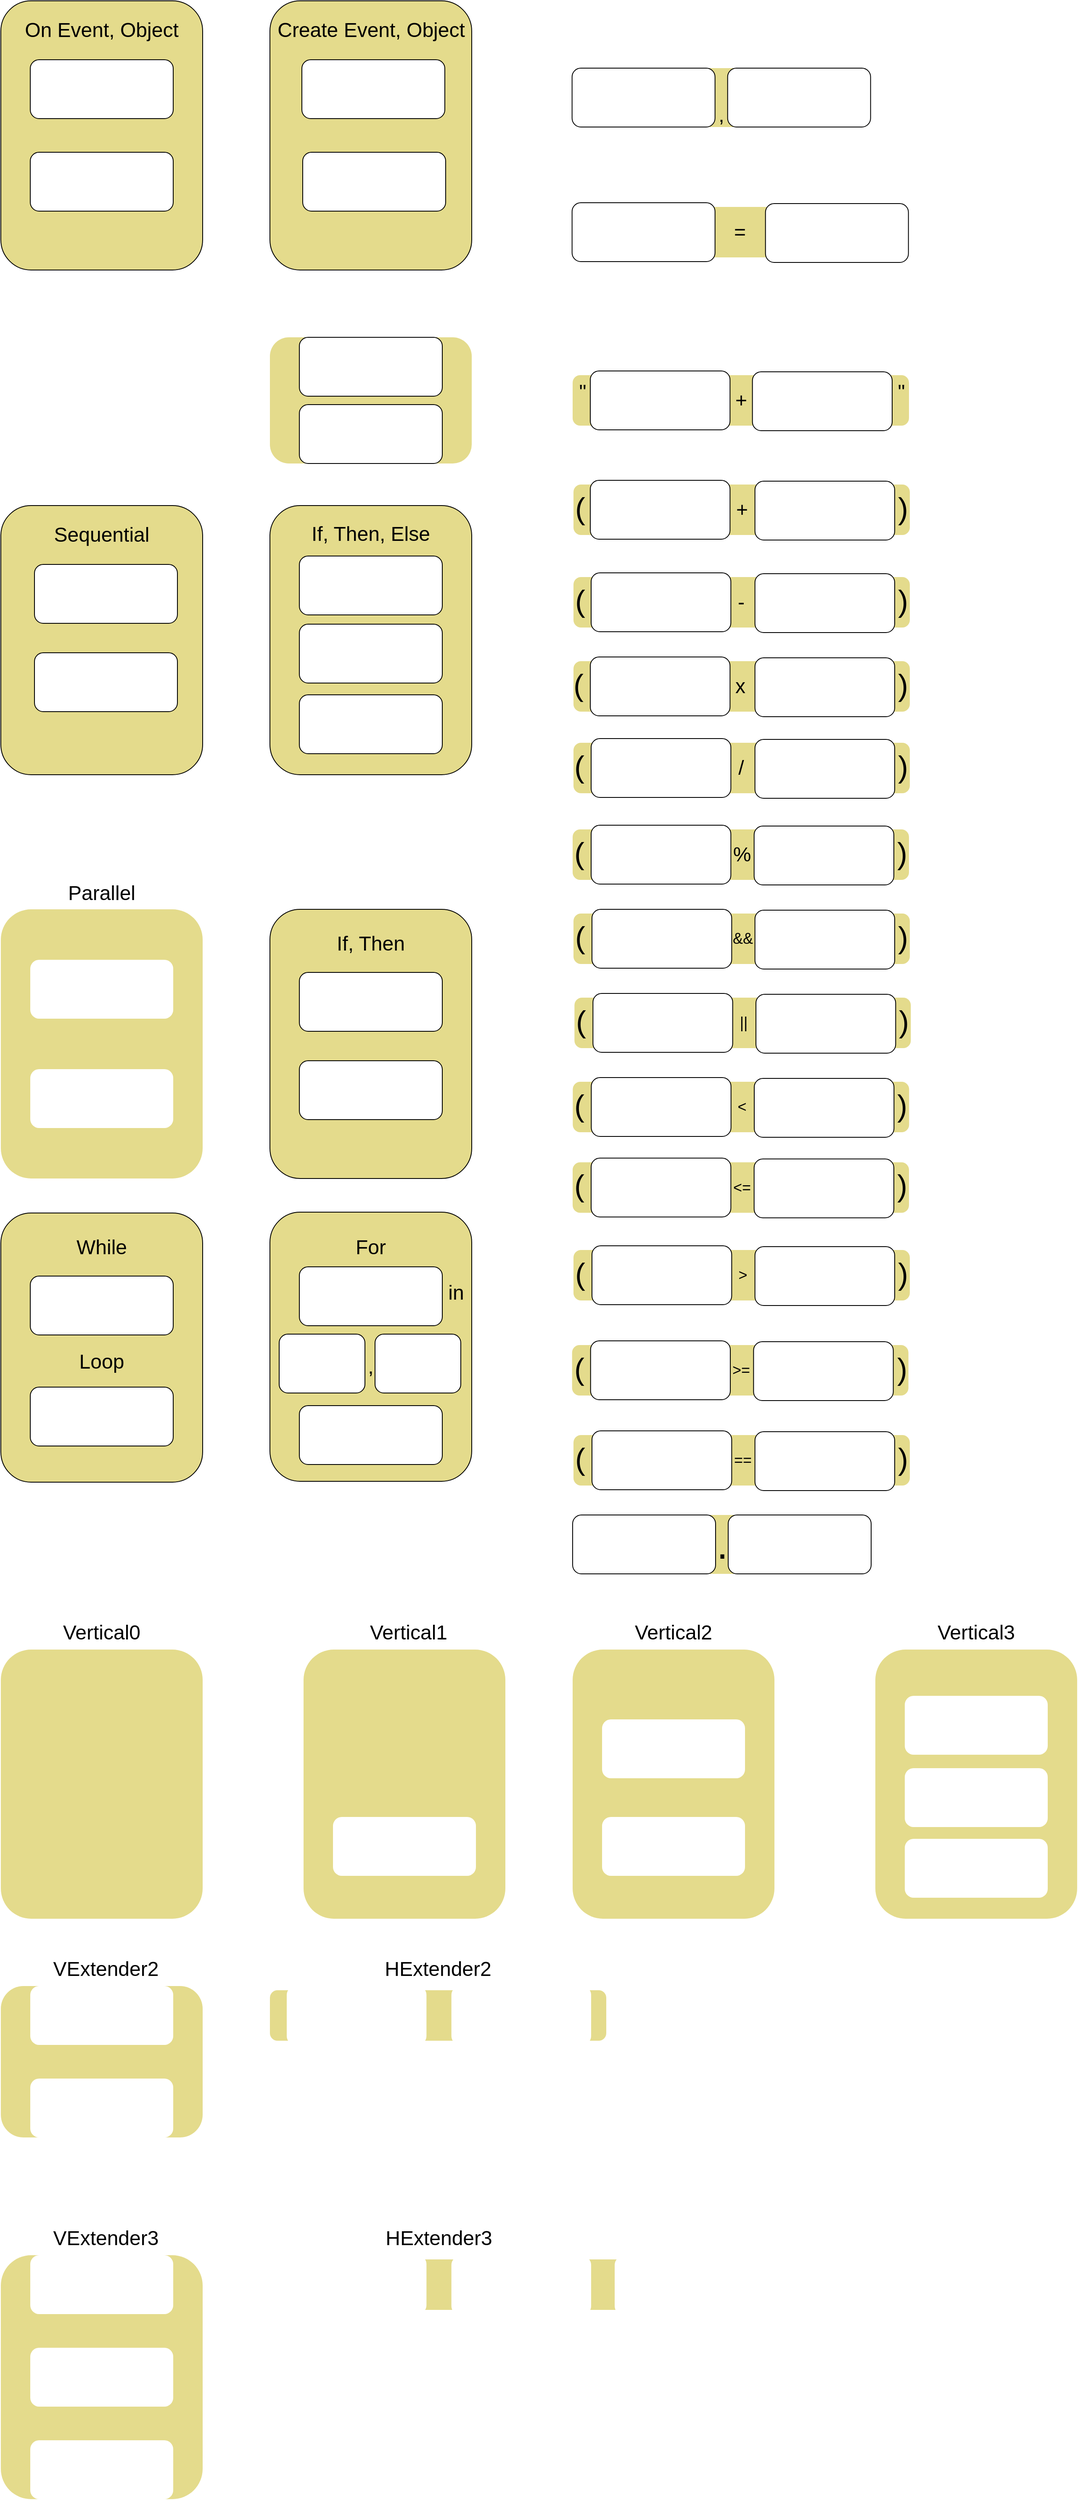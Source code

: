 <mxfile version="14.6.13" type="device"><diagram id="C5RBs43oDa-KdzZeNtuy" name="Page-1"><mxGraphModel dx="1024" dy="592" grid="1" gridSize="10" guides="0" tooltips="1" connect="1" arrows="1" fold="1" page="1" pageScale="1" pageWidth="827" pageHeight="1169" math="0" shadow="0"><root><mxCell id="WIyWlLk6GJQsqaUBKTNV-0"/><mxCell id="WIyWlLk6GJQsqaUBKTNV-1" parent="WIyWlLk6GJQsqaUBKTNV-0"/><mxCell id="fLa0QhMRzJj2EXV88VRr-15" value="" style="group" parent="WIyWlLk6GJQsqaUBKTNV-1" vertex="1" connectable="0"><mxGeometry x="480" y="520" width="240" height="150" as="geometry"/></mxCell><mxCell id="fLa0QhMRzJj2EXV88VRr-10" value="" style="rounded=1;whiteSpace=wrap;html=1;fillColor=#E4DB8C;fontSize=24;strokeColor=none;" parent="fLa0QhMRzJj2EXV88VRr-15" vertex="1"><mxGeometry width="240" height="150" as="geometry"/></mxCell><mxCell id="fLa0QhMRzJj2EXV88VRr-11" value="" style="rounded=1;whiteSpace=wrap;html=1;fontSize=24;" parent="fLa0QhMRzJj2EXV88VRr-15" vertex="1"><mxGeometry x="35" width="170" height="70" as="geometry"/></mxCell><mxCell id="fLa0QhMRzJj2EXV88VRr-12" value="" style="rounded=1;whiteSpace=wrap;html=1;fontSize=24;" parent="fLa0QhMRzJj2EXV88VRr-15" vertex="1"><mxGeometry x="35" y="80" width="170" height="70" as="geometry"/></mxCell><mxCell id="Khj2xPWjvTXFB7iyLM7t-1" value="" style="group" parent="WIyWlLk6GJQsqaUBKTNV-1" vertex="1" connectable="0"><mxGeometry x="480" y="120" width="240" height="320" as="geometry"/></mxCell><mxCell id="fLa0QhMRzJj2EXV88VRr-34" value="" style="rounded=1;whiteSpace=wrap;html=1;fillColor=#E4DB8C;fontSize=24;" parent="Khj2xPWjvTXFB7iyLM7t-1" vertex="1"><mxGeometry width="240" height="320" as="geometry"/></mxCell><mxCell id="fLa0QhMRzJj2EXV88VRr-35" value="Create Event, Object" style="text;html=1;strokeColor=none;fillColor=none;align=center;verticalAlign=middle;whiteSpace=wrap;rounded=0;fontSize=24;" parent="Khj2xPWjvTXFB7iyLM7t-1" vertex="1"><mxGeometry x="7.5" y="20" width="225" height="30" as="geometry"/></mxCell><mxCell id="fLa0QhMRzJj2EXV88VRr-36" value="" style="rounded=1;whiteSpace=wrap;html=1;fontSize=24;" parent="Khj2xPWjvTXFB7iyLM7t-1" vertex="1"><mxGeometry x="38" y="70" width="170" height="70" as="geometry"/></mxCell><mxCell id="fLa0QhMRzJj2EXV88VRr-182" value="" style="rounded=1;whiteSpace=wrap;html=1;fontSize=24;" parent="Khj2xPWjvTXFB7iyLM7t-1" vertex="1"><mxGeometry x="39" y="180" width="170" height="70" as="geometry"/></mxCell><mxCell id="Khj2xPWjvTXFB7iyLM7t-10" value="" style="group" parent="WIyWlLk6GJQsqaUBKTNV-1" vertex="1" connectable="0"><mxGeometry x="839.34" y="200" width="355" height="70" as="geometry"/></mxCell><mxCell id="fLa0QhMRzJj2EXV88VRr-70" value="" style="rounded=1;whiteSpace=wrap;html=1;fillColor=#E4DB8C;fontSize=24;strokeColor=none;" parent="Khj2xPWjvTXFB7iyLM7t-10" vertex="1"><mxGeometry x="5" width="350" height="70" as="geometry"/></mxCell><mxCell id="Khj2xPWjvTXFB7iyLM7t-9" value="," style="text;html=1;strokeColor=none;fillColor=none;align=center;verticalAlign=middle;whiteSpace=wrap;rounded=0;fontSize=24;" parent="Khj2xPWjvTXFB7iyLM7t-10" vertex="1"><mxGeometry x="168.5" y="41.25" width="18" height="28.75" as="geometry"/></mxCell><mxCell id="fLa0QhMRzJj2EXV88VRr-72" value="" style="rounded=1;whiteSpace=wrap;html=1;fontSize=24;" parent="Khj2xPWjvTXFB7iyLM7t-10" vertex="1"><mxGeometry x="185" width="170" height="70" as="geometry"/></mxCell><mxCell id="fLa0QhMRzJj2EXV88VRr-71" value="" style="rounded=1;whiteSpace=wrap;html=1;fontSize=24;" parent="Khj2xPWjvTXFB7iyLM7t-10" vertex="1"><mxGeometry width="170" height="70" as="geometry"/></mxCell><mxCell id="Khj2xPWjvTXFB7iyLM7t-11" value="" style="group" parent="WIyWlLk6GJQsqaUBKTNV-1" vertex="1" connectable="0"><mxGeometry x="840" y="560" width="400" height="71" as="geometry"/></mxCell><mxCell id="fLa0QhMRzJj2EXV88VRr-86" value="" style="rounded=1;whiteSpace=wrap;html=1;fillColor=#E4DB8C;fontSize=24;strokeColor=none;" parent="Khj2xPWjvTXFB7iyLM7t-11" vertex="1"><mxGeometry y="5" width="400" height="60" as="geometry"/></mxCell><mxCell id="fLa0QhMRzJj2EXV88VRr-87" value="" style="rounded=1;whiteSpace=wrap;html=1;fontSize=24;" parent="Khj2xPWjvTXFB7iyLM7t-11" vertex="1"><mxGeometry x="21" width="166.175" height="70" as="geometry"/></mxCell><mxCell id="fLa0QhMRzJj2EXV88VRr-88" value="" style="rounded=1;whiteSpace=wrap;html=1;fontSize=24;" parent="Khj2xPWjvTXFB7iyLM7t-11" vertex="1"><mxGeometry x="213.825" y="1" width="166.175" height="70" as="geometry"/></mxCell><mxCell id="fLa0QhMRzJj2EXV88VRr-89" value="+" style="text;html=1;strokeColor=none;fillColor=none;align=center;verticalAlign=middle;whiteSpace=wrap;rounded=0;fontSize=24;" parent="Khj2xPWjvTXFB7iyLM7t-11" vertex="1"><mxGeometry x="180.95" y="25" width="39.1" height="20" as="geometry"/></mxCell><mxCell id="fLa0QhMRzJj2EXV88VRr-90" value="&quot;" style="text;html=1;strokeColor=none;fillColor=none;align=center;verticalAlign=middle;whiteSpace=wrap;rounded=0;fontSize=24;" parent="Khj2xPWjvTXFB7iyLM7t-11" vertex="1"><mxGeometry x="5.17" y="15" width="13.83" height="20" as="geometry"/></mxCell><mxCell id="fLa0QhMRzJj2EXV88VRr-93" value="&quot;" style="text;html=1;strokeColor=none;fillColor=none;align=center;verticalAlign=middle;whiteSpace=wrap;rounded=0;fontSize=24;" parent="Khj2xPWjvTXFB7iyLM7t-11" vertex="1"><mxGeometry x="384.17" y="15" width="13.83" height="20" as="geometry"/></mxCell><mxCell id="Khj2xPWjvTXFB7iyLM7t-12" value="" style="group" parent="WIyWlLk6GJQsqaUBKTNV-1" vertex="1" connectable="0"><mxGeometry x="841" y="690" width="400" height="71" as="geometry"/></mxCell><mxCell id="fLa0QhMRzJj2EXV88VRr-94" value="" style="rounded=1;whiteSpace=wrap;html=1;fillColor=#E4DB8C;fontSize=24;strokeColor=none;" parent="Khj2xPWjvTXFB7iyLM7t-12" vertex="1"><mxGeometry y="5" width="400" height="60" as="geometry"/></mxCell><mxCell id="fLa0QhMRzJj2EXV88VRr-95" value="" style="rounded=1;whiteSpace=wrap;html=1;fontSize=24;" parent="Khj2xPWjvTXFB7iyLM7t-12" vertex="1"><mxGeometry x="20" width="166.175" height="70" as="geometry"/></mxCell><mxCell id="fLa0QhMRzJj2EXV88VRr-96" value="" style="rounded=1;whiteSpace=wrap;html=1;fontSize=24;" parent="Khj2xPWjvTXFB7iyLM7t-12" vertex="1"><mxGeometry x="215.825" y="1" width="166.175" height="70" as="geometry"/></mxCell><mxCell id="fLa0QhMRzJj2EXV88VRr-97" value="+" style="text;html=1;strokeColor=none;fillColor=none;align=center;verticalAlign=middle;whiteSpace=wrap;rounded=0;fontSize=24;" parent="Khj2xPWjvTXFB7iyLM7t-12" vertex="1"><mxGeometry x="180.95" y="25" width="39.1" height="20" as="geometry"/></mxCell><mxCell id="fLa0QhMRzJj2EXV88VRr-98" value="(" style="text;html=1;strokeColor=none;fillColor=none;align=center;verticalAlign=middle;whiteSpace=wrap;rounded=0;fontSize=36;" parent="Khj2xPWjvTXFB7iyLM7t-12" vertex="1"><mxGeometry x="1.17" y="5" width="13.83" height="55" as="geometry"/></mxCell><mxCell id="fLa0QhMRzJj2EXV88VRr-101" value=")" style="text;html=1;strokeColor=none;fillColor=none;align=center;verticalAlign=middle;whiteSpace=wrap;rounded=0;fontSize=36;" parent="Khj2xPWjvTXFB7iyLM7t-12" vertex="1"><mxGeometry x="385.17" y="5" width="13.83" height="55" as="geometry"/></mxCell><mxCell id="Khj2xPWjvTXFB7iyLM7t-13" value="" style="group" parent="WIyWlLk6GJQsqaUBKTNV-1" vertex="1" connectable="0"><mxGeometry x="841" y="800" width="400" height="71" as="geometry"/></mxCell><mxCell id="fLa0QhMRzJj2EXV88VRr-103" value="" style="rounded=1;whiteSpace=wrap;html=1;fillColor=#E4DB8C;fontSize=24;strokeColor=none;" parent="Khj2xPWjvTXFB7iyLM7t-13" vertex="1"><mxGeometry y="5" width="400" height="60" as="geometry"/></mxCell><mxCell id="fLa0QhMRzJj2EXV88VRr-104" value="" style="rounded=1;whiteSpace=wrap;html=1;fontSize=24;" parent="Khj2xPWjvTXFB7iyLM7t-13" vertex="1"><mxGeometry x="21" width="166.175" height="70" as="geometry"/></mxCell><mxCell id="fLa0QhMRzJj2EXV88VRr-105" value="" style="rounded=1;whiteSpace=wrap;html=1;fontSize=24;" parent="Khj2xPWjvTXFB7iyLM7t-13" vertex="1"><mxGeometry x="215.825" y="1" width="166.175" height="70" as="geometry"/></mxCell><mxCell id="fLa0QhMRzJj2EXV88VRr-106" value="-" style="text;html=1;strokeColor=none;fillColor=none;align=center;verticalAlign=middle;whiteSpace=wrap;rounded=0;fontSize=24;" parent="Khj2xPWjvTXFB7iyLM7t-13" vertex="1"><mxGeometry x="179.95" y="25" width="39.1" height="20" as="geometry"/></mxCell><mxCell id="fLa0QhMRzJj2EXV88VRr-107" value="(" style="text;html=1;strokeColor=none;fillColor=none;align=center;verticalAlign=middle;whiteSpace=wrap;rounded=0;fontSize=36;" parent="Khj2xPWjvTXFB7iyLM7t-13" vertex="1"><mxGeometry x="1.17" y="5" width="13.83" height="55" as="geometry"/></mxCell><mxCell id="fLa0QhMRzJj2EXV88VRr-108" value=")" style="text;html=1;strokeColor=none;fillColor=none;align=center;verticalAlign=middle;whiteSpace=wrap;rounded=0;fontSize=36;" parent="Khj2xPWjvTXFB7iyLM7t-13" vertex="1"><mxGeometry x="385.17" y="5" width="13.83" height="55" as="geometry"/></mxCell><mxCell id="Khj2xPWjvTXFB7iyLM7t-14" value="" style="group" parent="WIyWlLk6GJQsqaUBKTNV-1" vertex="1" connectable="0"><mxGeometry x="840.17" y="900" width="400.83" height="71" as="geometry"/></mxCell><mxCell id="fLa0QhMRzJj2EXV88VRr-109" value="" style="rounded=1;whiteSpace=wrap;html=1;fillColor=#E4DB8C;fontSize=24;strokeColor=none;" parent="Khj2xPWjvTXFB7iyLM7t-14" vertex="1"><mxGeometry x="0.83" y="5" width="400" height="60" as="geometry"/></mxCell><mxCell id="fLa0QhMRzJj2EXV88VRr-110" value="" style="rounded=1;whiteSpace=wrap;html=1;fontSize=24;" parent="Khj2xPWjvTXFB7iyLM7t-14" vertex="1"><mxGeometry x="20.83" width="166.175" height="70" as="geometry"/></mxCell><mxCell id="fLa0QhMRzJj2EXV88VRr-111" value="" style="rounded=1;whiteSpace=wrap;html=1;fontSize=24;" parent="Khj2xPWjvTXFB7iyLM7t-14" vertex="1"><mxGeometry x="216.655" y="1" width="166.175" height="70" as="geometry"/></mxCell><mxCell id="fLa0QhMRzJj2EXV88VRr-112" value="x" style="text;html=1;strokeColor=none;fillColor=none;align=center;verticalAlign=middle;whiteSpace=wrap;rounded=0;fontSize=24;" parent="Khj2xPWjvTXFB7iyLM7t-14" vertex="1"><mxGeometry x="179.78" y="25" width="39.1" height="20" as="geometry"/></mxCell><mxCell id="fLa0QhMRzJj2EXV88VRr-113" value="(" style="text;html=1;strokeColor=none;fillColor=none;align=center;verticalAlign=middle;whiteSpace=wrap;rounded=0;fontSize=36;" parent="Khj2xPWjvTXFB7iyLM7t-14" vertex="1"><mxGeometry y="5" width="13.83" height="55" as="geometry"/></mxCell><mxCell id="fLa0QhMRzJj2EXV88VRr-114" value=")" style="text;html=1;strokeColor=none;fillColor=none;align=center;verticalAlign=middle;whiteSpace=wrap;rounded=0;fontSize=36;" parent="Khj2xPWjvTXFB7iyLM7t-14" vertex="1"><mxGeometry x="386" y="5" width="13.83" height="55" as="geometry"/></mxCell><mxCell id="Khj2xPWjvTXFB7iyLM7t-15" value="" style="group" parent="WIyWlLk6GJQsqaUBKTNV-1" vertex="1" connectable="0"><mxGeometry x="841" y="997" width="400" height="71" as="geometry"/></mxCell><mxCell id="fLa0QhMRzJj2EXV88VRr-115" value="" style="rounded=1;whiteSpace=wrap;html=1;fillColor=#E4DB8C;fontSize=24;strokeColor=none;" parent="Khj2xPWjvTXFB7iyLM7t-15" vertex="1"><mxGeometry y="5" width="400" height="60" as="geometry"/></mxCell><mxCell id="fLa0QhMRzJj2EXV88VRr-116" value="" style="rounded=1;whiteSpace=wrap;html=1;fontSize=24;" parent="Khj2xPWjvTXFB7iyLM7t-15" vertex="1"><mxGeometry x="21" width="166.175" height="70" as="geometry"/></mxCell><mxCell id="fLa0QhMRzJj2EXV88VRr-117" value="" style="rounded=1;whiteSpace=wrap;html=1;fontSize=24;" parent="Khj2xPWjvTXFB7iyLM7t-15" vertex="1"><mxGeometry x="215.825" y="1" width="166.175" height="70" as="geometry"/></mxCell><mxCell id="fLa0QhMRzJj2EXV88VRr-118" value="/" style="text;html=1;strokeColor=none;fillColor=none;align=center;verticalAlign=middle;whiteSpace=wrap;rounded=0;fontSize=24;" parent="Khj2xPWjvTXFB7iyLM7t-15" vertex="1"><mxGeometry x="179.95" y="25" width="39.1" height="20" as="geometry"/></mxCell><mxCell id="fLa0QhMRzJj2EXV88VRr-119" value="(" style="text;html=1;strokeColor=none;fillColor=none;align=center;verticalAlign=middle;whiteSpace=wrap;rounded=0;fontSize=36;" parent="Khj2xPWjvTXFB7iyLM7t-15" vertex="1"><mxGeometry x="0.17" y="5" width="13.83" height="55" as="geometry"/></mxCell><mxCell id="fLa0QhMRzJj2EXV88VRr-120" value=")" style="text;html=1;strokeColor=none;fillColor=none;align=center;verticalAlign=middle;whiteSpace=wrap;rounded=0;fontSize=36;" parent="Khj2xPWjvTXFB7iyLM7t-15" vertex="1"><mxGeometry x="385.17" y="5" width="13.83" height="55" as="geometry"/></mxCell><mxCell id="Khj2xPWjvTXFB7iyLM7t-16" value="" style="group" parent="WIyWlLk6GJQsqaUBKTNV-1" vertex="1" connectable="0"><mxGeometry x="840" y="1100" width="400" height="71" as="geometry"/></mxCell><mxCell id="fLa0QhMRzJj2EXV88VRr-121" value="" style="rounded=1;whiteSpace=wrap;html=1;fillColor=#E4DB8C;fontSize=24;strokeColor=none;" parent="Khj2xPWjvTXFB7iyLM7t-16" vertex="1"><mxGeometry y="5" width="400" height="60" as="geometry"/></mxCell><mxCell id="fLa0QhMRzJj2EXV88VRr-122" value="" style="rounded=1;whiteSpace=wrap;html=1;fontSize=24;" parent="Khj2xPWjvTXFB7iyLM7t-16" vertex="1"><mxGeometry x="22" width="166.175" height="70" as="geometry"/></mxCell><mxCell id="fLa0QhMRzJj2EXV88VRr-123" value="" style="rounded=1;whiteSpace=wrap;html=1;fontSize=24;" parent="Khj2xPWjvTXFB7iyLM7t-16" vertex="1"><mxGeometry x="215.825" y="1" width="166.175" height="70" as="geometry"/></mxCell><mxCell id="fLa0QhMRzJj2EXV88VRr-124" value="%" style="text;html=1;strokeColor=none;fillColor=none;align=center;verticalAlign=middle;whiteSpace=wrap;rounded=0;fontSize=24;" parent="Khj2xPWjvTXFB7iyLM7t-16" vertex="1"><mxGeometry x="181.95" y="25" width="39.1" height="20" as="geometry"/></mxCell><mxCell id="fLa0QhMRzJj2EXV88VRr-125" value="(" style="text;html=1;strokeColor=none;fillColor=none;align=center;verticalAlign=middle;whiteSpace=wrap;rounded=0;fontSize=36;" parent="Khj2xPWjvTXFB7iyLM7t-16" vertex="1"><mxGeometry x="1.17" y="5" width="13.83" height="55" as="geometry"/></mxCell><mxCell id="fLa0QhMRzJj2EXV88VRr-126" value=")" style="text;html=1;strokeColor=none;fillColor=none;align=center;verticalAlign=middle;whiteSpace=wrap;rounded=0;fontSize=36;" parent="Khj2xPWjvTXFB7iyLM7t-16" vertex="1"><mxGeometry x="385.17" y="5" width="13.83" height="55" as="geometry"/></mxCell><mxCell id="Khj2xPWjvTXFB7iyLM7t-17" value="" style="group" parent="WIyWlLk6GJQsqaUBKTNV-1" vertex="1" connectable="0"><mxGeometry x="841" y="1200" width="400" height="71" as="geometry"/></mxCell><mxCell id="fLa0QhMRzJj2EXV88VRr-127" value="" style="rounded=1;whiteSpace=wrap;html=1;fillColor=#E4DB8C;fontSize=24;strokeColor=none;" parent="Khj2xPWjvTXFB7iyLM7t-17" vertex="1"><mxGeometry y="5" width="400" height="60" as="geometry"/></mxCell><mxCell id="fLa0QhMRzJj2EXV88VRr-128" value="" style="rounded=1;whiteSpace=wrap;html=1;fontSize=24;" parent="Khj2xPWjvTXFB7iyLM7t-17" vertex="1"><mxGeometry x="22" width="166.175" height="70" as="geometry"/></mxCell><mxCell id="fLa0QhMRzJj2EXV88VRr-129" value="" style="rounded=1;whiteSpace=wrap;html=1;fontSize=24;" parent="Khj2xPWjvTXFB7iyLM7t-17" vertex="1"><mxGeometry x="215.825" y="1" width="166.175" height="70" as="geometry"/></mxCell><mxCell id="fLa0QhMRzJj2EXV88VRr-130" value="&amp;amp;&amp;amp;" style="text;html=1;strokeColor=none;fillColor=none;align=center;verticalAlign=middle;whiteSpace=wrap;rounded=0;fontSize=18;" parent="Khj2xPWjvTXFB7iyLM7t-17" vertex="1"><mxGeometry x="181.95" y="25" width="39.1" height="20" as="geometry"/></mxCell><mxCell id="fLa0QhMRzJj2EXV88VRr-131" value="(" style="text;html=1;strokeColor=none;fillColor=none;align=center;verticalAlign=middle;whiteSpace=wrap;rounded=0;fontSize=36;" parent="Khj2xPWjvTXFB7iyLM7t-17" vertex="1"><mxGeometry x="1.17" y="5" width="13.83" height="55" as="geometry"/></mxCell><mxCell id="fLa0QhMRzJj2EXV88VRr-132" value=")" style="text;html=1;strokeColor=none;fillColor=none;align=center;verticalAlign=middle;whiteSpace=wrap;rounded=0;fontSize=36;" parent="Khj2xPWjvTXFB7iyLM7t-17" vertex="1"><mxGeometry x="385.17" y="5" width="13.83" height="55" as="geometry"/></mxCell><mxCell id="Khj2xPWjvTXFB7iyLM7t-18" value="" style="group" parent="WIyWlLk6GJQsqaUBKTNV-1" vertex="1" connectable="0"><mxGeometry x="842.17" y="1300" width="400.0" height="71" as="geometry"/></mxCell><mxCell id="fLa0QhMRzJj2EXV88VRr-139" value="" style="rounded=1;whiteSpace=wrap;html=1;fillColor=#E4DB8C;fontSize=24;strokeColor=none;" parent="Khj2xPWjvTXFB7iyLM7t-18" vertex="1"><mxGeometry y="5" width="400" height="60" as="geometry"/></mxCell><mxCell id="fLa0QhMRzJj2EXV88VRr-140" value="" style="rounded=1;whiteSpace=wrap;html=1;fontSize=24;" parent="Khj2xPWjvTXFB7iyLM7t-18" vertex="1"><mxGeometry x="22" width="166.175" height="70" as="geometry"/></mxCell><mxCell id="fLa0QhMRzJj2EXV88VRr-141" value="" style="rounded=1;whiteSpace=wrap;html=1;fontSize=24;" parent="Khj2xPWjvTXFB7iyLM7t-18" vertex="1"><mxGeometry x="215.825" y="1" width="166.175" height="70" as="geometry"/></mxCell><mxCell id="fLa0QhMRzJj2EXV88VRr-142" value="||" style="text;html=1;strokeColor=none;fillColor=none;align=center;verticalAlign=middle;whiteSpace=wrap;rounded=0;fontSize=18;" parent="Khj2xPWjvTXFB7iyLM7t-18" vertex="1"><mxGeometry x="181.95" y="25" width="39.1" height="20" as="geometry"/></mxCell><mxCell id="fLa0QhMRzJj2EXV88VRr-143" value="(" style="text;html=1;strokeColor=none;fillColor=none;align=center;verticalAlign=middle;whiteSpace=wrap;rounded=0;fontSize=36;" parent="Khj2xPWjvTXFB7iyLM7t-18" vertex="1"><mxGeometry x="1.17" y="5" width="13.83" height="55" as="geometry"/></mxCell><mxCell id="fLa0QhMRzJj2EXV88VRr-144" value=")" style="text;html=1;strokeColor=none;fillColor=none;align=center;verticalAlign=middle;whiteSpace=wrap;rounded=0;fontSize=36;" parent="Khj2xPWjvTXFB7iyLM7t-18" vertex="1"><mxGeometry x="385.17" y="5" width="13.83" height="55" as="geometry"/></mxCell><mxCell id="Khj2xPWjvTXFB7iyLM7t-19" value="" style="group" parent="WIyWlLk6GJQsqaUBKTNV-1" vertex="1" connectable="0"><mxGeometry x="840.17" y="1400" width="400.0" height="71" as="geometry"/></mxCell><mxCell id="fLa0QhMRzJj2EXV88VRr-145" value="" style="rounded=1;whiteSpace=wrap;html=1;fillColor=#E4DB8C;fontSize=24;strokeColor=none;" parent="Khj2xPWjvTXFB7iyLM7t-19" vertex="1"><mxGeometry y="5" width="400" height="60" as="geometry"/></mxCell><mxCell id="fLa0QhMRzJj2EXV88VRr-146" value="" style="rounded=1;whiteSpace=wrap;html=1;fontSize=24;" parent="Khj2xPWjvTXFB7iyLM7t-19" vertex="1"><mxGeometry x="22" width="166.175" height="70" as="geometry"/></mxCell><mxCell id="fLa0QhMRzJj2EXV88VRr-147" value="" style="rounded=1;whiteSpace=wrap;html=1;fontSize=24;" parent="Khj2xPWjvTXFB7iyLM7t-19" vertex="1"><mxGeometry x="215.825" y="1" width="166.175" height="70" as="geometry"/></mxCell><mxCell id="fLa0QhMRzJj2EXV88VRr-148" value="&amp;lt;" style="text;html=1;strokeColor=none;fillColor=none;align=center;verticalAlign=middle;whiteSpace=wrap;rounded=0;fontSize=18;" parent="Khj2xPWjvTXFB7iyLM7t-19" vertex="1"><mxGeometry x="181.95" y="25" width="39.1" height="20" as="geometry"/></mxCell><mxCell id="fLa0QhMRzJj2EXV88VRr-149" value="(" style="text;html=1;strokeColor=none;fillColor=none;align=center;verticalAlign=middle;whiteSpace=wrap;rounded=0;fontSize=36;" parent="Khj2xPWjvTXFB7iyLM7t-19" vertex="1"><mxGeometry x="1.17" y="5" width="13.83" height="55" as="geometry"/></mxCell><mxCell id="fLa0QhMRzJj2EXV88VRr-150" value=")" style="text;html=1;strokeColor=none;fillColor=none;align=center;verticalAlign=middle;whiteSpace=wrap;rounded=0;fontSize=36;" parent="Khj2xPWjvTXFB7iyLM7t-19" vertex="1"><mxGeometry x="385.17" y="5" width="13.83" height="55" as="geometry"/></mxCell><mxCell id="Khj2xPWjvTXFB7iyLM7t-20" value="" style="group" parent="WIyWlLk6GJQsqaUBKTNV-1" vertex="1" connectable="0"><mxGeometry x="840" y="1495.75" width="400" height="71" as="geometry"/></mxCell><mxCell id="fLa0QhMRzJj2EXV88VRr-151" value="" style="rounded=1;whiteSpace=wrap;html=1;fillColor=#E4DB8C;fontSize=24;strokeColor=none;" parent="Khj2xPWjvTXFB7iyLM7t-20" vertex="1"><mxGeometry y="5" width="400" height="60" as="geometry"/></mxCell><mxCell id="fLa0QhMRzJj2EXV88VRr-152" value="" style="rounded=1;whiteSpace=wrap;html=1;fontSize=24;" parent="Khj2xPWjvTXFB7iyLM7t-20" vertex="1"><mxGeometry x="22" width="166.175" height="70" as="geometry"/></mxCell><mxCell id="fLa0QhMRzJj2EXV88VRr-153" value="" style="rounded=1;whiteSpace=wrap;html=1;fontSize=24;" parent="Khj2xPWjvTXFB7iyLM7t-20" vertex="1"><mxGeometry x="215.825" y="1" width="166.175" height="70" as="geometry"/></mxCell><mxCell id="fLa0QhMRzJj2EXV88VRr-154" value="&amp;lt;=" style="text;html=1;strokeColor=none;fillColor=none;align=center;verticalAlign=middle;whiteSpace=wrap;rounded=0;fontSize=18;" parent="Khj2xPWjvTXFB7iyLM7t-20" vertex="1"><mxGeometry x="181.95" y="25" width="39.1" height="20" as="geometry"/></mxCell><mxCell id="fLa0QhMRzJj2EXV88VRr-155" value="(" style="text;html=1;strokeColor=none;fillColor=none;align=center;verticalAlign=middle;whiteSpace=wrap;rounded=0;fontSize=36;" parent="Khj2xPWjvTXFB7iyLM7t-20" vertex="1"><mxGeometry x="1.17" y="5" width="13.83" height="55" as="geometry"/></mxCell><mxCell id="fLa0QhMRzJj2EXV88VRr-156" value=")" style="text;html=1;strokeColor=none;fillColor=none;align=center;verticalAlign=middle;whiteSpace=wrap;rounded=0;fontSize=36;" parent="Khj2xPWjvTXFB7iyLM7t-20" vertex="1"><mxGeometry x="385.17" y="5" width="13.83" height="55" as="geometry"/></mxCell><mxCell id="Khj2xPWjvTXFB7iyLM7t-21" value="" style="group" parent="WIyWlLk6GJQsqaUBKTNV-1" vertex="1" connectable="0"><mxGeometry x="841" y="1600" width="400" height="71" as="geometry"/></mxCell><mxCell id="fLa0QhMRzJj2EXV88VRr-157" value="" style="rounded=1;whiteSpace=wrap;html=1;fillColor=#E4DB8C;fontSize=24;strokeColor=none;" parent="Khj2xPWjvTXFB7iyLM7t-21" vertex="1"><mxGeometry y="5" width="400" height="60" as="geometry"/></mxCell><mxCell id="fLa0QhMRzJj2EXV88VRr-158" value="" style="rounded=1;whiteSpace=wrap;html=1;fontSize=24;" parent="Khj2xPWjvTXFB7iyLM7t-21" vertex="1"><mxGeometry x="22" width="166.175" height="70" as="geometry"/></mxCell><mxCell id="fLa0QhMRzJj2EXV88VRr-159" value="" style="rounded=1;whiteSpace=wrap;html=1;fontSize=24;" parent="Khj2xPWjvTXFB7iyLM7t-21" vertex="1"><mxGeometry x="215.825" y="1" width="166.175" height="70" as="geometry"/></mxCell><mxCell id="fLa0QhMRzJj2EXV88VRr-160" value="&amp;gt;" style="text;html=1;strokeColor=none;fillColor=none;align=center;verticalAlign=middle;whiteSpace=wrap;rounded=0;fontSize=18;" parent="Khj2xPWjvTXFB7iyLM7t-21" vertex="1"><mxGeometry x="181.95" y="25" width="39.1" height="20" as="geometry"/></mxCell><mxCell id="fLa0QhMRzJj2EXV88VRr-161" value="(" style="text;html=1;strokeColor=none;fillColor=none;align=center;verticalAlign=middle;whiteSpace=wrap;rounded=0;fontSize=36;" parent="Khj2xPWjvTXFB7iyLM7t-21" vertex="1"><mxGeometry x="1.17" y="5" width="13.83" height="55" as="geometry"/></mxCell><mxCell id="fLa0QhMRzJj2EXV88VRr-162" value=")" style="text;html=1;strokeColor=none;fillColor=none;align=center;verticalAlign=middle;whiteSpace=wrap;rounded=0;fontSize=36;" parent="Khj2xPWjvTXFB7iyLM7t-21" vertex="1"><mxGeometry x="385.17" y="5" width="13.83" height="55" as="geometry"/></mxCell><mxCell id="Khj2xPWjvTXFB7iyLM7t-22" value="" style="group" parent="WIyWlLk6GJQsqaUBKTNV-1" vertex="1" connectable="0"><mxGeometry x="839.34" y="1713" width="400.0" height="71" as="geometry"/></mxCell><mxCell id="fLa0QhMRzJj2EXV88VRr-163" value="" style="rounded=1;whiteSpace=wrap;html=1;fillColor=#E4DB8C;fontSize=24;strokeColor=none;" parent="Khj2xPWjvTXFB7iyLM7t-22" vertex="1"><mxGeometry y="5" width="400" height="60" as="geometry"/></mxCell><mxCell id="fLa0QhMRzJj2EXV88VRr-164" value="" style="rounded=1;whiteSpace=wrap;html=1;fontSize=24;" parent="Khj2xPWjvTXFB7iyLM7t-22" vertex="1"><mxGeometry x="22" width="166.175" height="70" as="geometry"/></mxCell><mxCell id="fLa0QhMRzJj2EXV88VRr-165" value="" style="rounded=1;whiteSpace=wrap;html=1;fontSize=24;" parent="Khj2xPWjvTXFB7iyLM7t-22" vertex="1"><mxGeometry x="215.825" y="1" width="166.175" height="70" as="geometry"/></mxCell><mxCell id="fLa0QhMRzJj2EXV88VRr-166" value="&amp;gt;=" style="text;html=1;strokeColor=none;fillColor=none;align=center;verticalAlign=middle;whiteSpace=wrap;rounded=0;fontSize=18;" parent="Khj2xPWjvTXFB7iyLM7t-22" vertex="1"><mxGeometry x="181.95" y="25" width="39.1" height="20" as="geometry"/></mxCell><mxCell id="fLa0QhMRzJj2EXV88VRr-167" value="(" style="text;html=1;strokeColor=none;fillColor=none;align=center;verticalAlign=middle;whiteSpace=wrap;rounded=0;fontSize=36;" parent="Khj2xPWjvTXFB7iyLM7t-22" vertex="1"><mxGeometry x="1.17" y="5" width="13.83" height="55" as="geometry"/></mxCell><mxCell id="fLa0QhMRzJj2EXV88VRr-168" value=")" style="text;html=1;strokeColor=none;fillColor=none;align=center;verticalAlign=middle;whiteSpace=wrap;rounded=0;fontSize=36;" parent="Khj2xPWjvTXFB7iyLM7t-22" vertex="1"><mxGeometry x="385.17" y="5" width="13.83" height="55" as="geometry"/></mxCell><mxCell id="Khj2xPWjvTXFB7iyLM7t-23" value="" style="group" parent="WIyWlLk6GJQsqaUBKTNV-1" vertex="1" connectable="0"><mxGeometry x="841" y="1820" width="400" height="71" as="geometry"/></mxCell><mxCell id="fLa0QhMRzJj2EXV88VRr-169" value="" style="rounded=1;whiteSpace=wrap;html=1;fillColor=#E4DB8C;fontSize=24;strokeColor=none;" parent="Khj2xPWjvTXFB7iyLM7t-23" vertex="1"><mxGeometry y="5" width="400" height="60" as="geometry"/></mxCell><mxCell id="fLa0QhMRzJj2EXV88VRr-170" value="" style="rounded=1;whiteSpace=wrap;html=1;fontSize=24;" parent="Khj2xPWjvTXFB7iyLM7t-23" vertex="1"><mxGeometry x="22" width="166.175" height="70" as="geometry"/></mxCell><mxCell id="fLa0QhMRzJj2EXV88VRr-171" value="" style="rounded=1;whiteSpace=wrap;html=1;fontSize=24;" parent="Khj2xPWjvTXFB7iyLM7t-23" vertex="1"><mxGeometry x="215.825" y="1" width="166.175" height="70" as="geometry"/></mxCell><mxCell id="fLa0QhMRzJj2EXV88VRr-172" value="==" style="text;html=1;strokeColor=none;fillColor=none;align=center;verticalAlign=middle;whiteSpace=wrap;rounded=0;fontSize=18;" parent="Khj2xPWjvTXFB7iyLM7t-23" vertex="1"><mxGeometry x="181.95" y="25" width="39.1" height="20" as="geometry"/></mxCell><mxCell id="fLa0QhMRzJj2EXV88VRr-173" value="(" style="text;html=1;strokeColor=none;fillColor=none;align=center;verticalAlign=middle;whiteSpace=wrap;rounded=0;fontSize=36;" parent="Khj2xPWjvTXFB7iyLM7t-23" vertex="1"><mxGeometry x="1.17" y="5" width="13.83" height="55" as="geometry"/></mxCell><mxCell id="fLa0QhMRzJj2EXV88VRr-174" value=")" style="text;html=1;strokeColor=none;fillColor=none;align=center;verticalAlign=middle;whiteSpace=wrap;rounded=0;fontSize=36;" parent="Khj2xPWjvTXFB7iyLM7t-23" vertex="1"><mxGeometry x="385.17" y="5" width="13.83" height="55" as="geometry"/></mxCell><mxCell id="Khj2xPWjvTXFB7iyLM7t-24" value="" style="group" parent="WIyWlLk6GJQsqaUBKTNV-1" vertex="1" connectable="0"><mxGeometry x="840" y="1920" width="355" height="70" as="geometry"/></mxCell><mxCell id="fLa0QhMRzJj2EXV88VRr-201" value="" style="rounded=1;whiteSpace=wrap;html=1;fillColor=#E4DB8C;fontSize=24;strokeColor=none;" parent="Khj2xPWjvTXFB7iyLM7t-24" vertex="1"><mxGeometry x="5" width="350" height="70" as="geometry"/></mxCell><mxCell id="fLa0QhMRzJj2EXV88VRr-202" value="" style="rounded=1;whiteSpace=wrap;html=1;fontSize=24;" parent="Khj2xPWjvTXFB7iyLM7t-24" vertex="1"><mxGeometry x="185" width="170" height="70" as="geometry"/></mxCell><mxCell id="fLa0QhMRzJj2EXV88VRr-203" value="" style="rounded=1;whiteSpace=wrap;html=1;fontSize=24;" parent="Khj2xPWjvTXFB7iyLM7t-24" vertex="1"><mxGeometry width="170" height="70" as="geometry"/></mxCell><mxCell id="fLa0QhMRzJj2EXV88VRr-204" value="&lt;font style=&quot;font-size: 48px&quot;&gt;.&lt;/font&gt;" style="text;html=1;strokeColor=none;fillColor=none;align=center;verticalAlign=middle;whiteSpace=wrap;rounded=0;fontSize=18;" parent="Khj2xPWjvTXFB7iyLM7t-24" vertex="1"><mxGeometry x="167.5" y="24" width="20" height="22" as="geometry"/></mxCell><mxCell id="Khj2xPWjvTXFB7iyLM7t-25" value="" style="group" parent="WIyWlLk6GJQsqaUBKTNV-1" vertex="1" connectable="0"><mxGeometry x="480" y="1560" width="240" height="320" as="geometry"/></mxCell><mxCell id="fLa0QhMRzJj2EXV88VRr-59" value="" style="rounded=1;whiteSpace=wrap;html=1;fillColor=#E4DB8C;fontSize=24;" parent="Khj2xPWjvTXFB7iyLM7t-25" vertex="1"><mxGeometry width="240" height="320" as="geometry"/></mxCell><mxCell id="fLa0QhMRzJj2EXV88VRr-60" value="For" style="text;html=1;strokeColor=none;fillColor=none;align=center;verticalAlign=middle;whiteSpace=wrap;rounded=0;fontSize=24;" parent="Khj2xPWjvTXFB7iyLM7t-25" vertex="1"><mxGeometry x="58" y="28" width="124" height="28.75" as="geometry"/></mxCell><mxCell id="fLa0QhMRzJj2EXV88VRr-67" value="in" style="text;html=1;strokeColor=none;fillColor=none;align=center;verticalAlign=middle;whiteSpace=wrap;rounded=0;fontSize=24;" parent="Khj2xPWjvTXFB7iyLM7t-25" vertex="1"><mxGeometry x="210" y="81.25" width="23" height="28.75" as="geometry"/></mxCell><mxCell id="fLa0QhMRzJj2EXV88VRr-68" value="," style="text;html=1;strokeColor=none;fillColor=none;align=center;verticalAlign=middle;whiteSpace=wrap;rounded=0;fontSize=24;" parent="Khj2xPWjvTXFB7iyLM7t-25" vertex="1"><mxGeometry x="111" y="169.25" width="18" height="28.75" as="geometry"/></mxCell><mxCell id="Khj2xPWjvTXFB7iyLM7t-2" value="" style="rounded=1;whiteSpace=wrap;html=1;fontSize=24;" parent="Khj2xPWjvTXFB7iyLM7t-25" vertex="1"><mxGeometry x="35" y="65" width="170" height="70" as="geometry"/></mxCell><mxCell id="Khj2xPWjvTXFB7iyLM7t-5" value="" style="rounded=1;whiteSpace=wrap;html=1;fontSize=24;" parent="Khj2xPWjvTXFB7iyLM7t-25" vertex="1"><mxGeometry x="11" y="145" width="102" height="70" as="geometry"/></mxCell><mxCell id="Khj2xPWjvTXFB7iyLM7t-6" value="" style="rounded=1;whiteSpace=wrap;html=1;fontSize=24;" parent="Khj2xPWjvTXFB7iyLM7t-25" vertex="1"><mxGeometry x="125" y="145" width="102" height="70" as="geometry"/></mxCell><mxCell id="Khj2xPWjvTXFB7iyLM7t-7" value="" style="rounded=1;whiteSpace=wrap;html=1;fontSize=24;" parent="Khj2xPWjvTXFB7iyLM7t-25" vertex="1"><mxGeometry x="35" y="230" width="170" height="70" as="geometry"/></mxCell><mxCell id="Khj2xPWjvTXFB7iyLM7t-26" value="" style="group" parent="WIyWlLk6GJQsqaUBKTNV-1" vertex="1" connectable="0"><mxGeometry x="480" y="720" width="240" height="320" as="geometry"/></mxCell><mxCell id="fLa0QhMRzJj2EXV88VRr-16" value="" style="group" parent="Khj2xPWjvTXFB7iyLM7t-26" vertex="1" connectable="0"><mxGeometry y="30" width="240" height="150" as="geometry"/></mxCell><mxCell id="fLa0QhMRzJj2EXV88VRr-17" value="" style="rounded=1;whiteSpace=wrap;html=1;fillColor=#E4DB8C;fontSize=24;strokeColor=none;" parent="fLa0QhMRzJj2EXV88VRr-16" vertex="1"><mxGeometry width="240" height="150" as="geometry"/></mxCell><mxCell id="fLa0QhMRzJj2EXV88VRr-18" value="" style="rounded=1;whiteSpace=wrap;html=1;fontSize=24;" parent="fLa0QhMRzJj2EXV88VRr-16" vertex="1"><mxGeometry x="35" width="170" height="70" as="geometry"/></mxCell><mxCell id="fLa0QhMRzJj2EXV88VRr-19" value="" style="rounded=1;whiteSpace=wrap;html=1;fontSize=24;" parent="fLa0QhMRzJj2EXV88VRr-16" vertex="1"><mxGeometry x="35" y="80" width="170" height="70" as="geometry"/></mxCell><mxCell id="fLa0QhMRzJj2EXV88VRr-45" value="" style="rounded=1;whiteSpace=wrap;html=1;fillColor=#E4DB8C;fontSize=24;" parent="Khj2xPWjvTXFB7iyLM7t-26" vertex="1"><mxGeometry width="240" height="320" as="geometry"/></mxCell><mxCell id="fLa0QhMRzJj2EXV88VRr-46" value="If, Then, Else" style="text;html=1;strokeColor=none;fillColor=none;align=center;verticalAlign=middle;whiteSpace=wrap;rounded=0;fontSize=24;" parent="Khj2xPWjvTXFB7iyLM7t-26" vertex="1"><mxGeometry x="44" y="20" width="152" height="28.75" as="geometry"/></mxCell><mxCell id="fLa0QhMRzJj2EXV88VRr-47" value="" style="rounded=1;whiteSpace=wrap;html=1;fontSize=24;" parent="Khj2xPWjvTXFB7iyLM7t-26" vertex="1"><mxGeometry x="35" y="60" width="170" height="70" as="geometry"/></mxCell><mxCell id="fLa0QhMRzJj2EXV88VRr-49" value="" style="rounded=1;whiteSpace=wrap;html=1;fontSize=24;" parent="Khj2xPWjvTXFB7iyLM7t-26" vertex="1"><mxGeometry x="35" y="141" width="170" height="70" as="geometry"/></mxCell><mxCell id="fLa0QhMRzJj2EXV88VRr-51" value="" style="rounded=1;whiteSpace=wrap;html=1;fontSize=24;" parent="Khj2xPWjvTXFB7iyLM7t-26" vertex="1"><mxGeometry x="35" y="225" width="170" height="70" as="geometry"/></mxCell><mxCell id="Khj2xPWjvTXFB7iyLM7t-28" value="" style="group" parent="WIyWlLk6GJQsqaUBKTNV-1" vertex="1" connectable="0"><mxGeometry x="160" y="1561" width="240" height="320" as="geometry"/></mxCell><mxCell id="fLa0QhMRzJj2EXV88VRr-53" value="" style="rounded=1;whiteSpace=wrap;html=1;fillColor=#E4DB8C;fontSize=24;" parent="Khj2xPWjvTXFB7iyLM7t-28" vertex="1"><mxGeometry width="240" height="320" as="geometry"/></mxCell><mxCell id="fLa0QhMRzJj2EXV88VRr-54" value="While" style="text;html=1;strokeColor=none;fillColor=none;align=center;verticalAlign=middle;whiteSpace=wrap;rounded=0;fontSize=24;" parent="Khj2xPWjvTXFB7iyLM7t-28" vertex="1"><mxGeometry x="58" y="27" width="124" height="28.75" as="geometry"/></mxCell><mxCell id="fLa0QhMRzJj2EXV88VRr-55" value="" style="rounded=1;whiteSpace=wrap;html=1;fontSize=24;" parent="Khj2xPWjvTXFB7iyLM7t-28" vertex="1"><mxGeometry x="35" y="75" width="170" height="70" as="geometry"/></mxCell><mxCell id="fLa0QhMRzJj2EXV88VRr-56" value="Loop" style="text;html=1;strokeColor=none;fillColor=none;align=center;verticalAlign=middle;whiteSpace=wrap;rounded=0;fontSize=24;" parent="Khj2xPWjvTXFB7iyLM7t-28" vertex="1"><mxGeometry x="58" y="163" width="124" height="28.75" as="geometry"/></mxCell><mxCell id="fLa0QhMRzJj2EXV88VRr-57" value="" style="rounded=1;whiteSpace=wrap;html=1;fontSize=24;" parent="Khj2xPWjvTXFB7iyLM7t-28" vertex="1"><mxGeometry x="35" y="207" width="170" height="70" as="geometry"/></mxCell><mxCell id="qg_aNjlFllyO2h5Xee6j-0" value="Parallel" style="text;html=1;strokeColor=none;fillColor=none;align=center;verticalAlign=middle;whiteSpace=wrap;rounded=0;fontSize=24;" parent="WIyWlLk6GJQsqaUBKTNV-1" vertex="1"><mxGeometry x="220" y="1171" width="120" height="20" as="geometry"/></mxCell><mxCell id="fLa0QhMRzJj2EXV88VRr-38" value="" style="rounded=1;whiteSpace=wrap;html=1;fillColor=#E4DB8C;fontSize=24;" parent="WIyWlLk6GJQsqaUBKTNV-1" vertex="1"><mxGeometry x="480" y="1200" width="240" height="320" as="geometry"/></mxCell><mxCell id="fLa0QhMRzJj2EXV88VRr-39" value="If, Then" style="text;html=1;strokeColor=none;fillColor=none;align=center;verticalAlign=middle;whiteSpace=wrap;rounded=0;fontSize=24;" parent="WIyWlLk6GJQsqaUBKTNV-1" vertex="1"><mxGeometry x="538" y="1227" width="124" height="28.75" as="geometry"/></mxCell><mxCell id="fLa0QhMRzJj2EXV88VRr-40" value="" style="rounded=1;whiteSpace=wrap;html=1;fontSize=24;" parent="WIyWlLk6GJQsqaUBKTNV-1" vertex="1"><mxGeometry x="515" y="1275" width="170" height="70" as="geometry"/></mxCell><mxCell id="fLa0QhMRzJj2EXV88VRr-42" value="" style="rounded=1;whiteSpace=wrap;html=1;fontSize=24;" parent="WIyWlLk6GJQsqaUBKTNV-1" vertex="1"><mxGeometry x="515" y="1380" width="170" height="70" as="geometry"/></mxCell><mxCell id="qg_aNjlFllyO2h5Xee6j-1" value="" style="group" parent="WIyWlLk6GJQsqaUBKTNV-1" vertex="1" connectable="0"><mxGeometry x="160" y="1200" width="240" height="320" as="geometry"/></mxCell><mxCell id="fLa0QhMRzJj2EXV88VRr-27" value="" style="rounded=1;whiteSpace=wrap;html=1;fillColor=#E4DB8C;fontSize=24;strokeColor=none;" parent="qg_aNjlFllyO2h5Xee6j-1" vertex="1"><mxGeometry width="240" height="320" as="geometry"/></mxCell><mxCell id="fLa0QhMRzJj2EXV88VRr-29" value="" style="rounded=1;whiteSpace=wrap;html=1;fontSize=24;strokeColor=none;" parent="qg_aNjlFllyO2h5Xee6j-1" vertex="1"><mxGeometry x="35" y="60" width="170" height="70" as="geometry"/></mxCell><mxCell id="fLa0QhMRzJj2EXV88VRr-184" value="" style="rounded=1;whiteSpace=wrap;html=1;fontSize=24;strokeColor=none;" parent="qg_aNjlFllyO2h5Xee6j-1" vertex="1"><mxGeometry x="35" y="190" width="170" height="70" as="geometry"/></mxCell><mxCell id="oijJLywJ70wURL0wOMhq-9" value="Vertical2" style="text;html=1;strokeColor=none;fillColor=none;align=center;verticalAlign=middle;whiteSpace=wrap;rounded=0;fontSize=24;" parent="WIyWlLk6GJQsqaUBKTNV-1" vertex="1"><mxGeometry x="900" y="2050" width="120" height="20" as="geometry"/></mxCell><mxCell id="fLa0QhMRzJj2EXV88VRr-3" value="" style="rounded=1;whiteSpace=wrap;html=1;fillColor=#E4DB8C;fontSize=24;" parent="WIyWlLk6GJQsqaUBKTNV-1" vertex="1"><mxGeometry x="160" y="720" width="240" height="320" as="geometry"/></mxCell><mxCell id="fLa0QhMRzJj2EXV88VRr-5" value="Sequential" style="text;html=1;strokeColor=none;fillColor=none;align=center;verticalAlign=middle;whiteSpace=wrap;rounded=0;fontSize=24;" parent="WIyWlLk6GJQsqaUBKTNV-1" vertex="1"><mxGeometry x="218" y="740" width="124" height="30" as="geometry"/></mxCell><mxCell id="fLa0QhMRzJj2EXV88VRr-6" value="" style="rounded=1;whiteSpace=wrap;html=1;fontSize=24;" parent="WIyWlLk6GJQsqaUBKTNV-1" vertex="1"><mxGeometry x="200" y="790" width="170" height="70" as="geometry"/></mxCell><mxCell id="fLa0QhMRzJj2EXV88VRr-183" value="" style="rounded=1;whiteSpace=wrap;html=1;fontSize=24;" parent="WIyWlLk6GJQsqaUBKTNV-1" vertex="1"><mxGeometry x="200" y="895" width="170" height="70" as="geometry"/></mxCell><mxCell id="oijJLywJ70wURL0wOMhq-32" value="Vertical3" style="text;html=1;strokeColor=none;fillColor=none;align=center;verticalAlign=middle;whiteSpace=wrap;rounded=0;fontSize=24;" parent="WIyWlLk6GJQsqaUBKTNV-1" vertex="1"><mxGeometry x="1260" y="2050" width="120" height="20" as="geometry"/></mxCell><mxCell id="oijJLywJ70wURL0wOMhq-45" value="" style="group" parent="WIyWlLk6GJQsqaUBKTNV-1" vertex="1" connectable="0"><mxGeometry x="840" y="2080" width="240" height="320" as="geometry"/></mxCell><mxCell id="oijJLywJ70wURL0wOMhq-6" value="" style="rounded=1;whiteSpace=wrap;html=1;fillColor=#E4DB8C;fontSize=24;strokeColor=none;" parent="oijJLywJ70wURL0wOMhq-45" vertex="1"><mxGeometry width="240" height="320" as="geometry"/></mxCell><mxCell id="oijJLywJ70wURL0wOMhq-7" value="" style="rounded=1;whiteSpace=wrap;html=1;fontSize=24;strokeColor=none;" parent="oijJLywJ70wURL0wOMhq-45" vertex="1"><mxGeometry x="35" y="83" width="170" height="70" as="geometry"/></mxCell><mxCell id="oijJLywJ70wURL0wOMhq-8" value="" style="rounded=1;whiteSpace=wrap;html=1;fontSize=24;strokeColor=none;" parent="oijJLywJ70wURL0wOMhq-45" vertex="1"><mxGeometry x="35" y="199" width="170" height="70" as="geometry"/></mxCell><mxCell id="oijJLywJ70wURL0wOMhq-46" value="" style="group" parent="WIyWlLk6GJQsqaUBKTNV-1" vertex="1" connectable="0"><mxGeometry x="1200" y="2080" width="240" height="320" as="geometry"/></mxCell><mxCell id="oijJLywJ70wURL0wOMhq-38" value="" style="rounded=1;whiteSpace=wrap;html=1;fillColor=#E4DB8C;fontSize=24;strokeColor=none;" parent="oijJLywJ70wURL0wOMhq-46" vertex="1"><mxGeometry width="240" height="320" as="geometry"/></mxCell><mxCell id="oijJLywJ70wURL0wOMhq-39" value="" style="rounded=1;whiteSpace=wrap;html=1;fontSize=24;strokeColor=none;" parent="oijJLywJ70wURL0wOMhq-46" vertex="1"><mxGeometry x="35" y="55" width="170" height="70" as="geometry"/></mxCell><mxCell id="oijJLywJ70wURL0wOMhq-40" value="" style="rounded=1;whiteSpace=wrap;html=1;fontSize=24;strokeColor=none;" parent="oijJLywJ70wURL0wOMhq-46" vertex="1"><mxGeometry x="35" y="141" width="170" height="70" as="geometry"/></mxCell><mxCell id="oijJLywJ70wURL0wOMhq-42" value="" style="rounded=1;whiteSpace=wrap;html=1;fontSize=24;strokeColor=none;" parent="oijJLywJ70wURL0wOMhq-46" vertex="1"><mxGeometry x="35" y="225" width="170" height="70" as="geometry"/></mxCell><mxCell id="4N91rjjG2SzVzeq71dif-4" value="VExtender2" style="text;html=1;strokeColor=none;fillColor=none;align=center;verticalAlign=middle;whiteSpace=wrap;rounded=0;fontSize=24;" parent="WIyWlLk6GJQsqaUBKTNV-1" vertex="1"><mxGeometry x="225" y="2450" width="120" height="20" as="geometry"/></mxCell><mxCell id="4N91rjjG2SzVzeq71dif-5" value="" style="group" parent="WIyWlLk6GJQsqaUBKTNV-1" vertex="1" connectable="0"><mxGeometry x="160" y="2480" width="240" height="180" as="geometry"/></mxCell><mxCell id="4N91rjjG2SzVzeq71dif-1" value="" style="rounded=1;whiteSpace=wrap;html=1;fillColor=#E4DB8C;fontSize=24;strokeColor=none;" parent="4N91rjjG2SzVzeq71dif-5" vertex="1"><mxGeometry width="240" height="180" as="geometry"/></mxCell><mxCell id="4N91rjjG2SzVzeq71dif-2" value="" style="rounded=1;whiteSpace=wrap;html=1;fontSize=24;strokeColor=none;" parent="4N91rjjG2SzVzeq71dif-5" vertex="1"><mxGeometry x="35" width="170" height="70" as="geometry"/></mxCell><mxCell id="4N91rjjG2SzVzeq71dif-3" value="" style="rounded=1;whiteSpace=wrap;html=1;fontSize=24;strokeColor=none;" parent="4N91rjjG2SzVzeq71dif-5" vertex="1"><mxGeometry x="35" y="110" width="170" height="70" as="geometry"/></mxCell><mxCell id="4N91rjjG2SzVzeq71dif-21" value="HExtender2" style="text;html=1;strokeColor=none;fillColor=none;align=center;verticalAlign=middle;whiteSpace=wrap;rounded=0;fontSize=24;" parent="WIyWlLk6GJQsqaUBKTNV-1" vertex="1"><mxGeometry x="620" y="2450" width="120" height="20" as="geometry"/></mxCell><mxCell id="4N91rjjG2SzVzeq71dif-22" value="VExtender3" style="text;html=1;strokeColor=none;fillColor=none;align=center;verticalAlign=middle;whiteSpace=wrap;rounded=0;fontSize=24;" parent="WIyWlLk6GJQsqaUBKTNV-1" vertex="1"><mxGeometry x="225" y="2770" width="120" height="20" as="geometry"/></mxCell><mxCell id="4N91rjjG2SzVzeq71dif-27" value="HExtender3" style="text;html=1;strokeColor=none;fillColor=none;align=center;verticalAlign=middle;whiteSpace=wrap;rounded=0;fontSize=24;" parent="WIyWlLk6GJQsqaUBKTNV-1" vertex="1"><mxGeometry x="621" y="2770" width="120" height="20" as="geometry"/></mxCell><mxCell id="4N91rjjG2SzVzeq71dif-35" value="" style="group" parent="WIyWlLk6GJQsqaUBKTNV-1" vertex="1" connectable="0"><mxGeometry x="160" y="2800" width="240" height="290" as="geometry"/></mxCell><mxCell id="4N91rjjG2SzVzeq71dif-24" value="" style="rounded=1;whiteSpace=wrap;html=1;fillColor=#E4DB8C;fontSize=24;strokeColor=none;" parent="4N91rjjG2SzVzeq71dif-35" vertex="1"><mxGeometry width="240" height="290" as="geometry"/></mxCell><mxCell id="4N91rjjG2SzVzeq71dif-25" value="" style="rounded=1;whiteSpace=wrap;html=1;fontSize=24;strokeColor=none;" parent="4N91rjjG2SzVzeq71dif-35" vertex="1"><mxGeometry x="35" width="170" height="70" as="geometry"/></mxCell><mxCell id="4N91rjjG2SzVzeq71dif-26" value="" style="rounded=1;whiteSpace=wrap;html=1;fontSize=24;strokeColor=none;" parent="4N91rjjG2SzVzeq71dif-35" vertex="1"><mxGeometry x="35" y="110" width="170" height="70" as="geometry"/></mxCell><mxCell id="4N91rjjG2SzVzeq71dif-31" value="" style="rounded=1;whiteSpace=wrap;html=1;fontSize=24;strokeColor=none;" parent="4N91rjjG2SzVzeq71dif-35" vertex="1"><mxGeometry x="35" y="220" width="170" height="70" as="geometry"/></mxCell><mxCell id="4N91rjjG2SzVzeq71dif-37" value="" style="group" parent="WIyWlLk6GJQsqaUBKTNV-1" vertex="1" connectable="0"><mxGeometry x="500" y="2800" width="556.175" height="71" as="geometry"/></mxCell><mxCell id="4N91rjjG2SzVzeq71dif-28" value="" style="rounded=1;whiteSpace=wrap;html=1;fillColor=#E4DB8C;fontSize=24;strokeColor=none;" parent="4N91rjjG2SzVzeq71dif-37" vertex="1"><mxGeometry y="5" width="550" height="60" as="geometry"/></mxCell><mxCell id="4N91rjjG2SzVzeq71dif-29" value="" style="rounded=1;whiteSpace=wrap;html=1;fontSize=24;strokeColor=none;" parent="4N91rjjG2SzVzeq71dif-37" vertex="1"><mxGeometry width="166.175" height="70" as="geometry"/></mxCell><mxCell id="4N91rjjG2SzVzeq71dif-30" value="" style="rounded=1;whiteSpace=wrap;html=1;fontSize=24;strokeColor=none;" parent="4N91rjjG2SzVzeq71dif-37" vertex="1"><mxGeometry x="195.825" y="1" width="166.175" height="70" as="geometry"/></mxCell><mxCell id="4N91rjjG2SzVzeq71dif-32" value="" style="rounded=1;whiteSpace=wrap;html=1;fontSize=24;strokeColor=none;" parent="4N91rjjG2SzVzeq71dif-37" vertex="1"><mxGeometry x="390" y="1" width="166.175" height="70" as="geometry"/></mxCell><mxCell id="4N91rjjG2SzVzeq71dif-44" value="Vertical1" style="text;html=1;strokeColor=none;fillColor=none;align=center;verticalAlign=middle;whiteSpace=wrap;rounded=0;fontSize=24;" parent="WIyWlLk6GJQsqaUBKTNV-1" vertex="1"><mxGeometry x="585" y="2050" width="120" height="20" as="geometry"/></mxCell><mxCell id="4N91rjjG2SzVzeq71dif-46" value="" style="rounded=1;whiteSpace=wrap;html=1;fillColor=#E4DB8C;fontSize=24;strokeColor=none;" parent="WIyWlLk6GJQsqaUBKTNV-1" vertex="1"><mxGeometry x="160" y="2080" width="240" height="320" as="geometry"/></mxCell><mxCell id="4N91rjjG2SzVzeq71dif-48" value="Vertical0" style="text;html=1;strokeColor=none;fillColor=none;align=center;verticalAlign=middle;whiteSpace=wrap;rounded=0;fontSize=24;" parent="WIyWlLk6GJQsqaUBKTNV-1" vertex="1"><mxGeometry x="220" y="2050" width="120" height="20" as="geometry"/></mxCell><mxCell id="4N91rjjG2SzVzeq71dif-41" value="" style="rounded=1;whiteSpace=wrap;html=1;fillColor=#E4DB8C;fontSize=24;strokeColor=none;" parent="WIyWlLk6GJQsqaUBKTNV-1" vertex="1"><mxGeometry x="520" y="2080" width="240" height="320" as="geometry"/></mxCell><mxCell id="4N91rjjG2SzVzeq71dif-43" value="" style="rounded=1;whiteSpace=wrap;html=1;fontSize=24;strokeColor=none;" parent="WIyWlLk6GJQsqaUBKTNV-1" vertex="1"><mxGeometry x="555" y="2279" width="170" height="70" as="geometry"/></mxCell><mxCell id="fLa0QhMRzJj2EXV88VRr-80" value="" style="rounded=1;whiteSpace=wrap;html=1;fillColor=#E4DB8C;fontSize=24;strokeColor=none;" parent="WIyWlLk6GJQsqaUBKTNV-1" vertex="1"><mxGeometry x="839.34" y="365" width="400" height="60" as="geometry"/></mxCell><mxCell id="fLa0QhMRzJj2EXV88VRr-78" value="" style="rounded=1;whiteSpace=wrap;html=1;fontSize=24;" parent="WIyWlLk6GJQsqaUBKTNV-1" vertex="1"><mxGeometry x="839.34" y="360" width="170" height="70" as="geometry"/></mxCell><mxCell id="fLa0QhMRzJj2EXV88VRr-77" value="" style="rounded=1;whiteSpace=wrap;html=1;fontSize=24;" parent="WIyWlLk6GJQsqaUBKTNV-1" vertex="1"><mxGeometry x="1069.34" y="361" width="170" height="70" as="geometry"/></mxCell><mxCell id="fLa0QhMRzJj2EXV88VRr-83" value="=" style="text;html=1;strokeColor=none;fillColor=none;align=center;verticalAlign=middle;whiteSpace=wrap;rounded=0;fontSize=24;" parent="WIyWlLk6GJQsqaUBKTNV-1" vertex="1"><mxGeometry x="1019.34" y="385" width="40" height="20" as="geometry"/></mxCell><mxCell id="fLa0QhMRzJj2EXV88VRr-0" value="" style="rounded=1;whiteSpace=wrap;html=1;fillColor=#E4DB8C;fontSize=24;" parent="WIyWlLk6GJQsqaUBKTNV-1" vertex="1"><mxGeometry x="160" y="120" width="240" height="320" as="geometry"/></mxCell><mxCell id="fLa0QhMRzJj2EXV88VRr-1" value="On Event, Object" style="text;html=1;strokeColor=none;fillColor=none;align=center;verticalAlign=middle;whiteSpace=wrap;rounded=0;fontSize=24;" parent="WIyWlLk6GJQsqaUBKTNV-1" vertex="1"><mxGeometry x="165" y="140" width="230" height="30" as="geometry"/></mxCell><mxCell id="fLa0QhMRzJj2EXV88VRr-2" value="" style="rounded=1;whiteSpace=wrap;html=1;fontSize=24;" parent="WIyWlLk6GJQsqaUBKTNV-1" vertex="1"><mxGeometry x="195" y="190" width="170" height="70" as="geometry"/></mxCell><mxCell id="fLa0QhMRzJj2EXV88VRr-181" value="" style="rounded=1;whiteSpace=wrap;html=1;fontSize=24;" parent="WIyWlLk6GJQsqaUBKTNV-1" vertex="1"><mxGeometry x="195" y="300" width="170" height="70" as="geometry"/></mxCell><mxCell id="lr_hkE4x32RM2ulLilbr-0" value="" style="group" parent="WIyWlLk6GJQsqaUBKTNV-1" vertex="1" connectable="0"><mxGeometry x="480" y="2480" width="400" height="70" as="geometry"/></mxCell><mxCell id="4N91rjjG2SzVzeq71dif-15" value="" style="rounded=1;whiteSpace=wrap;html=1;fillColor=#E4DB8C;fontSize=24;strokeColor=none;" parent="lr_hkE4x32RM2ulLilbr-0" vertex="1"><mxGeometry y="5" width="400" height="60" as="geometry"/></mxCell><mxCell id="4N91rjjG2SzVzeq71dif-16" value="" style="rounded=1;whiteSpace=wrap;html=1;fontSize=24;strokeColor=none;" parent="lr_hkE4x32RM2ulLilbr-0" vertex="1"><mxGeometry x="20" width="166.175" height="70" as="geometry"/></mxCell><mxCell id="4N91rjjG2SzVzeq71dif-17" value="" style="rounded=1;whiteSpace=wrap;html=1;fontSize=24;strokeColor=none;" parent="lr_hkE4x32RM2ulLilbr-0" vertex="1"><mxGeometry x="215.825" width="166.175" height="70" as="geometry"/></mxCell></root></mxGraphModel></diagram></mxfile>